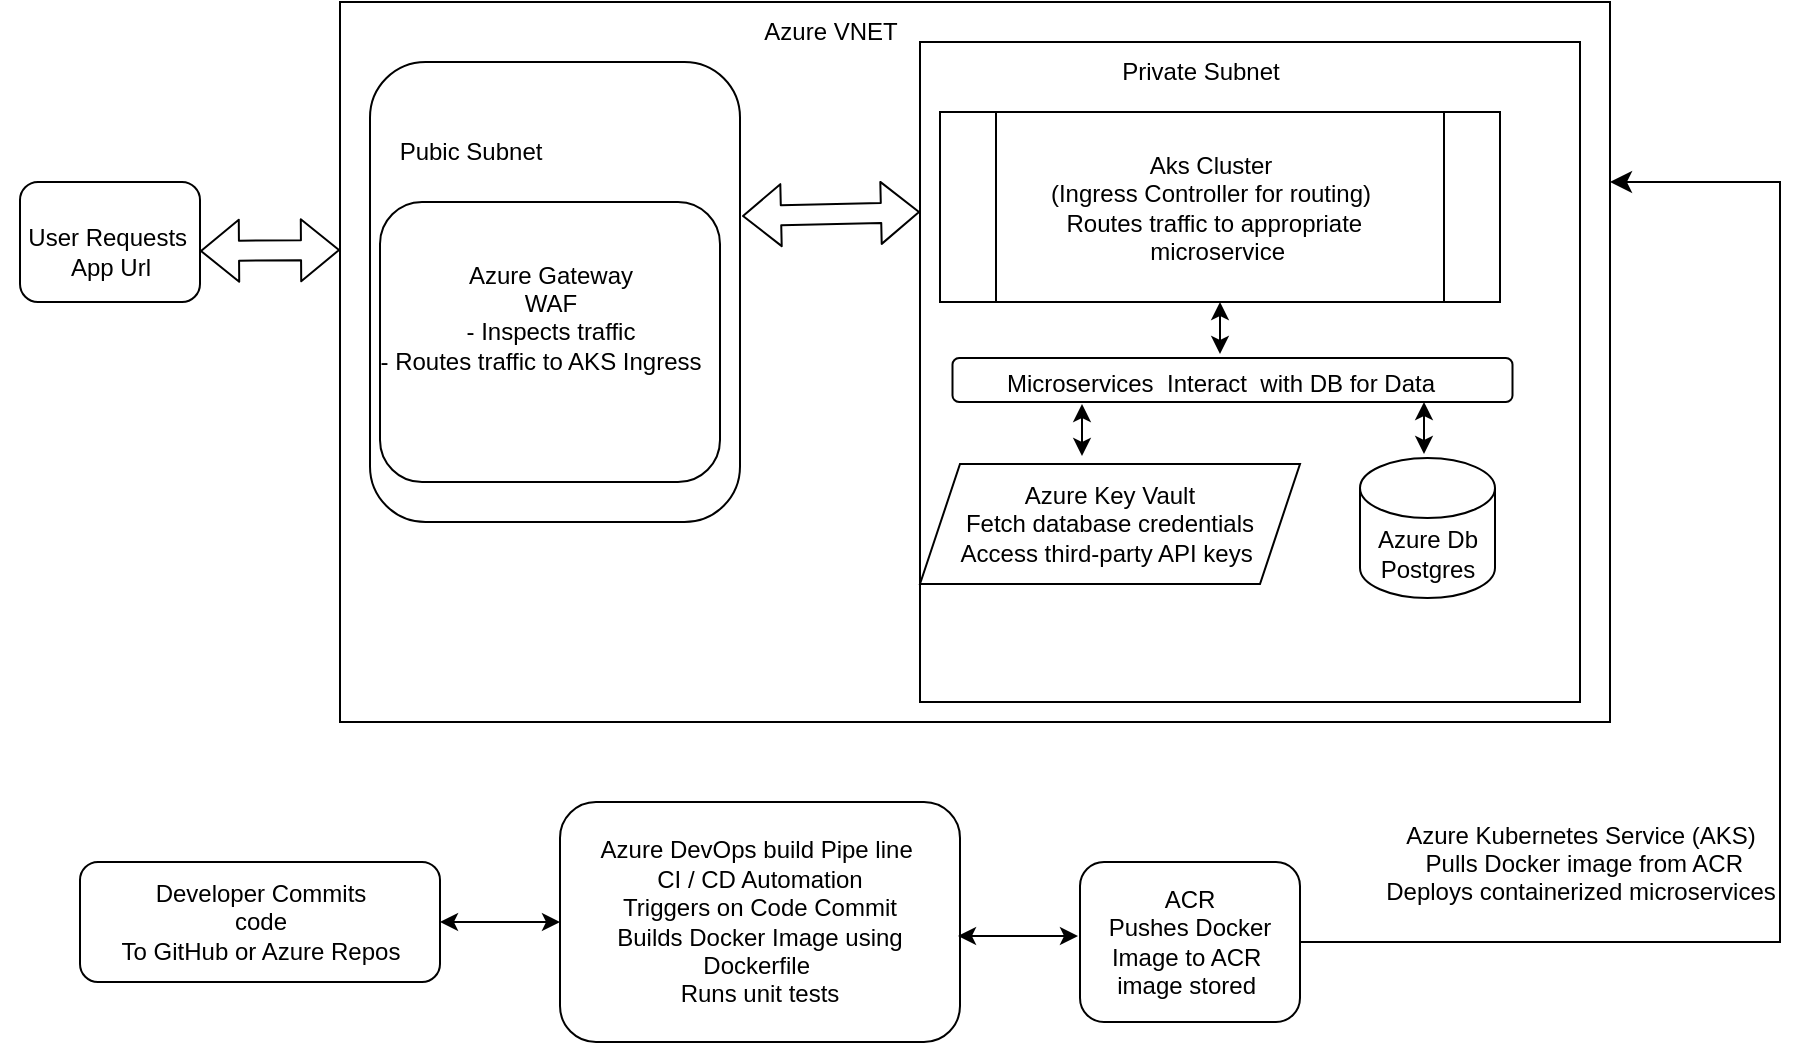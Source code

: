 <mxfile>
    <diagram name="Page-1" id="w5HSdk9_wppKK-HO8U82">
        <mxGraphModel dx="832" dy="467" grid="1" gridSize="10" guides="1" tooltips="1" connect="1" arrows="1" fold="1" page="1" pageScale="1" pageWidth="850" pageHeight="1100" math="0" shadow="0">
            <root>
                <mxCell id="0"/>
                <mxCell id="1" parent="0"/>
                <mxCell id="54" value="" style="rounded=1;whiteSpace=wrap;html=1;" vertex="1" parent="1">
                    <mxGeometry x="40" y="470" width="180" height="60" as="geometry"/>
                </mxCell>
                <mxCell id="2" value="" style="rounded=0;whiteSpace=wrap;html=1;" vertex="1" parent="1">
                    <mxGeometry x="170" y="40" width="635" height="360" as="geometry"/>
                </mxCell>
                <mxCell id="3" value="Azure VNET" style="text;html=1;align=center;verticalAlign=middle;resizable=0;points=[];autosize=1;strokeColor=none;fillColor=none;" vertex="1" parent="1">
                    <mxGeometry x="370" y="40" width="90" height="30" as="geometry"/>
                </mxCell>
                <mxCell id="4" value="" style="rounded=1;whiteSpace=wrap;html=1;" vertex="1" parent="1">
                    <mxGeometry x="185" y="70" width="185" height="230" as="geometry"/>
                </mxCell>
                <mxCell id="5" value="Pubic Subnet" style="text;html=1;align=center;verticalAlign=middle;resizable=0;points=[];autosize=1;strokeColor=none;fillColor=none;" vertex="1" parent="1">
                    <mxGeometry x="190" y="100" width="90" height="30" as="geometry"/>
                </mxCell>
                <mxCell id="7" value="" style="rounded=1;whiteSpace=wrap;html=1;" vertex="1" parent="1">
                    <mxGeometry x="190" y="140" width="170" height="140" as="geometry"/>
                </mxCell>
                <mxCell id="6" value="Azure Gateway&lt;div&gt;WAF&lt;/div&gt;&lt;div&gt;- Inspects traffic&lt;/div&gt;&lt;div&gt;- Routes traffic to AKS Ingress&amp;nbsp;&amp;nbsp;&amp;nbsp;&lt;/div&gt;&lt;div&gt;&lt;br&gt;&lt;/div&gt;" style="text;html=1;align=center;verticalAlign=middle;resizable=0;points=[];autosize=1;strokeColor=none;fillColor=none;" vertex="1" parent="1">
                    <mxGeometry x="180" y="160" width="190" height="90" as="geometry"/>
                </mxCell>
                <mxCell id="11" value="" style="whiteSpace=wrap;html=1;aspect=fixed;" vertex="1" parent="1">
                    <mxGeometry x="460" y="60" width="330" height="330" as="geometry"/>
                </mxCell>
                <mxCell id="12" value="Private Subnet" style="text;html=1;align=center;verticalAlign=middle;resizable=0;points=[];autosize=1;strokeColor=none;fillColor=none;" vertex="1" parent="1">
                    <mxGeometry x="550" y="60" width="100" height="30" as="geometry"/>
                </mxCell>
                <mxCell id="13" value="" style="shape=flexArrow;endArrow=classic;startArrow=classic;html=1;exitX=-0.057;exitY=0.067;exitDx=0;exitDy=0;exitPerimeter=0;" edge="1" parent="1">
                    <mxGeometry width="100" height="100" relative="1" as="geometry">
                        <mxPoint x="371.01" y="147.01" as="sourcePoint"/>
                        <mxPoint x="460" y="145" as="targetPoint"/>
                    </mxGeometry>
                </mxCell>
                <mxCell id="16" value="" style="shape=process;whiteSpace=wrap;html=1;backgroundOutline=1;" vertex="1" parent="1">
                    <mxGeometry x="470" y="95" width="280" height="95" as="geometry"/>
                </mxCell>
                <mxCell id="17" value="Aks Cluster&lt;div&gt;(Ingress Controller for routing)&lt;/div&gt;&lt;div&gt;&lt;div&gt;&amp;nbsp;Routes traffic to appropriate&lt;/div&gt;&lt;div&gt;&amp;nbsp; &amp;nbsp; microservice&lt;span style=&quot;background-color: transparent;&quot;&gt;&amp;nbsp;&amp;nbsp;&lt;/span&gt;&lt;/div&gt;&lt;/div&gt;" style="text;html=1;align=center;verticalAlign=middle;resizable=0;points=[];autosize=1;strokeColor=none;fillColor=none;" vertex="1" parent="1">
                    <mxGeometry x="515" y="107.5" width="180" height="70" as="geometry"/>
                </mxCell>
                <mxCell id="21" value="Azure Db&lt;br&gt;&lt;span style=&quot;background-color: transparent;&quot;&gt;Postgres&lt;/span&gt;" style="shape=cylinder3;whiteSpace=wrap;html=1;boundedLbl=1;backgroundOutline=1;size=15;" vertex="1" parent="1">
                    <mxGeometry x="680" y="268" width="67.5" height="70" as="geometry"/>
                </mxCell>
                <mxCell id="23" value="Azure Key Vault&lt;div&gt;Fetch database credentials&lt;/div&gt;&lt;div&gt;Access third-party API keys&amp;nbsp;&lt;/div&gt;" style="shape=parallelogram;perimeter=parallelogramPerimeter;whiteSpace=wrap;html=1;fixedSize=1;" vertex="1" parent="1">
                    <mxGeometry x="460" y="271" width="190" height="60" as="geometry"/>
                </mxCell>
                <mxCell id="27" value="&lt;div&gt;Azure DevOps build Pipe line&amp;nbsp;&lt;/div&gt;&lt;div&gt;&lt;span style=&quot;background-color: transparent;&quot;&gt;CI / CD Automation&lt;/span&gt;&lt;/div&gt;&lt;div&gt;&lt;span style=&quot;background-color: transparent;&quot;&gt;&amp;nbsp;Triggers on Code Commit&amp;nbsp;&lt;/span&gt;&lt;/div&gt;&lt;div&gt;&lt;span style=&quot;background-color: transparent;&quot;&gt;Builds Docker Image using Dockerfile&amp;nbsp;&lt;/span&gt;&lt;/div&gt;&lt;div&gt;&lt;span style=&quot;background-color: transparent;&quot;&gt;Runs unit tests&lt;/span&gt;&lt;/div&gt;" style="rounded=1;whiteSpace=wrap;html=1;" vertex="1" parent="1">
                    <mxGeometry x="280" y="440" width="200" height="120" as="geometry"/>
                </mxCell>
                <mxCell id="34" value="" style="rounded=1;whiteSpace=wrap;html=1;" vertex="1" parent="1">
                    <mxGeometry x="10" y="130" width="90" height="60" as="geometry"/>
                </mxCell>
                <mxCell id="33" value="User Requests&amp;nbsp;&lt;br&gt;App Url" style="text;html=1;align=center;verticalAlign=middle;resizable=0;points=[];autosize=1;strokeColor=none;fillColor=none;" vertex="1" parent="1">
                    <mxGeometry y="145" width="110" height="40" as="geometry"/>
                </mxCell>
                <mxCell id="35" value="" style="shape=flexArrow;endArrow=classic;startArrow=classic;html=1;" edge="1" parent="1">
                    <mxGeometry width="100" height="100" relative="1" as="geometry">
                        <mxPoint x="100" y="164.5" as="sourcePoint"/>
                        <mxPoint x="170" y="164" as="targetPoint"/>
                    </mxGeometry>
                </mxCell>
                <mxCell id="39" value="" style="rounded=1;whiteSpace=wrap;html=1;" vertex="1" parent="1">
                    <mxGeometry x="476.25" y="218" width="280" height="22" as="geometry"/>
                </mxCell>
                <mxCell id="37" value="Microservices&amp;nbsp; Interact&amp;nbsp; with DB for Data" style="text;html=1;align=center;verticalAlign=middle;resizable=0;points=[];autosize=1;strokeColor=none;fillColor=none;" vertex="1" parent="1">
                    <mxGeometry x="490" y="216" width="240" height="30" as="geometry"/>
                </mxCell>
                <mxCell id="44" value="" style="endArrow=classic;startArrow=classic;html=1;entryX=0.5;entryY=1;entryDx=0;entryDy=0;" edge="1" parent="1" source="37" target="16">
                    <mxGeometry width="50" height="50" relative="1" as="geometry">
                        <mxPoint x="500" y="240" as="sourcePoint"/>
                        <mxPoint x="550" y="190" as="targetPoint"/>
                    </mxGeometry>
                </mxCell>
                <mxCell id="45" value="" style="endArrow=classic;startArrow=classic;html=1;entryX=0.5;entryY=1;entryDx=0;entryDy=0;" edge="1" parent="1">
                    <mxGeometry width="50" height="50" relative="1" as="geometry">
                        <mxPoint x="541" y="267" as="sourcePoint"/>
                        <mxPoint x="541" y="241" as="targetPoint"/>
                    </mxGeometry>
                </mxCell>
                <mxCell id="46" value="" style="endArrow=classic;startArrow=classic;html=1;entryX=0.5;entryY=1;entryDx=0;entryDy=0;" edge="1" parent="1">
                    <mxGeometry width="50" height="50" relative="1" as="geometry">
                        <mxPoint x="712" y="266" as="sourcePoint"/>
                        <mxPoint x="712" y="240" as="targetPoint"/>
                    </mxGeometry>
                </mxCell>
                <mxCell id="49" value="Developer Commits&lt;div&gt;code&lt;/div&gt;&lt;div&gt;To GitHub or Azure Repos&lt;/div&gt;" style="text;html=1;align=center;verticalAlign=middle;resizable=0;points=[];autosize=1;strokeColor=none;fillColor=none;" vertex="1" parent="1">
                    <mxGeometry x="50" y="470" width="160" height="60" as="geometry"/>
                </mxCell>
                <mxCell id="51" value="" style="endArrow=classic;startArrow=classic;html=1;entryX=0;entryY=0.5;entryDx=0;entryDy=0;" edge="1" parent="1">
                    <mxGeometry width="50" height="50" relative="1" as="geometry">
                        <mxPoint x="220" y="500" as="sourcePoint"/>
                        <mxPoint x="280" y="500" as="targetPoint"/>
                    </mxGeometry>
                </mxCell>
                <mxCell id="55" value="ACR&lt;div&gt;Pushes Docker Image to ACR&amp;nbsp;&lt;/div&gt;&lt;div&gt;image stored&amp;nbsp;&lt;/div&gt;" style="rounded=1;whiteSpace=wrap;html=1;" vertex="1" parent="1">
                    <mxGeometry x="540" y="470" width="110" height="80" as="geometry"/>
                </mxCell>
                <mxCell id="56" value="" style="endArrow=classic;startArrow=classic;html=1;entryX=0;entryY=0.5;entryDx=0;entryDy=0;" edge="1" parent="1">
                    <mxGeometry width="50" height="50" relative="1" as="geometry">
                        <mxPoint x="479" y="507" as="sourcePoint"/>
                        <mxPoint x="539" y="507" as="targetPoint"/>
                    </mxGeometry>
                </mxCell>
                <mxCell id="58" value="" style="edgeStyle=segmentEdgeStyle;endArrow=classic;html=1;curved=0;rounded=0;endSize=8;startSize=8;sourcePerimeterSpacing=0;targetPerimeterSpacing=0;entryX=1;entryY=0.25;entryDx=0;entryDy=0;exitX=1;exitY=0.5;exitDx=0;exitDy=0;exitPerimeter=0;" edge="1" parent="1" source="55" target="2">
                    <mxGeometry width="100" relative="1" as="geometry">
                        <mxPoint x="660" y="510" as="sourcePoint"/>
                        <mxPoint x="760" y="550" as="targetPoint"/>
                        <Array as="points">
                            <mxPoint x="890" y="510"/>
                            <mxPoint x="890" y="130"/>
                        </Array>
                    </mxGeometry>
                </mxCell>
                <mxCell id="59" value="Azure Kubernetes Service (AKS)&lt;div&gt;&amp;nbsp;Pulls Docker image from ACR&lt;/div&gt;&lt;div&gt;Deploys containerized microservices&lt;/div&gt;&lt;div&gt;&lt;br&gt;&lt;/div&gt;&lt;div&gt;&lt;br&gt;&lt;/div&gt;" style="text;html=1;align=center;verticalAlign=middle;resizable=0;points=[];autosize=1;strokeColor=none;fillColor=none;" vertex="1" parent="1">
                    <mxGeometry x="680" y="440" width="220" height="90" as="geometry"/>
                </mxCell>
            </root>
        </mxGraphModel>
    </diagram>
</mxfile>